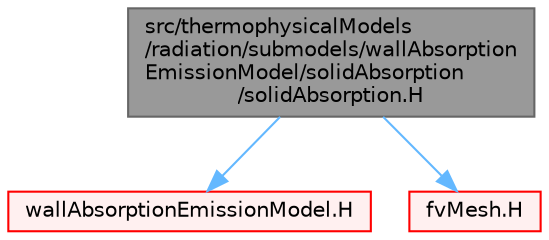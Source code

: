 digraph "src/thermophysicalModels/radiation/submodels/wallAbsorptionEmissionModel/solidAbsorption/solidAbsorption.H"
{
 // LATEX_PDF_SIZE
  bgcolor="transparent";
  edge [fontname=Helvetica,fontsize=10,labelfontname=Helvetica,labelfontsize=10];
  node [fontname=Helvetica,fontsize=10,shape=box,height=0.2,width=0.4];
  Node1 [id="Node000001",label="src/thermophysicalModels\l/radiation/submodels/wallAbsorption\lEmissionModel/solidAbsorption\l/solidAbsorption.H",height=0.2,width=0.4,color="gray40", fillcolor="grey60", style="filled", fontcolor="black",tooltip=" "];
  Node1 -> Node2 [id="edge1_Node000001_Node000002",color="steelblue1",style="solid",tooltip=" "];
  Node2 [id="Node000002",label="wallAbsorptionEmissionModel.H",height=0.2,width=0.4,color="red", fillcolor="#FFF0F0", style="filled",URL="$wallAbsorptionEmissionModel_8H.html",tooltip=" "];
  Node1 -> Node242 [id="edge2_Node000001_Node000242",color="steelblue1",style="solid",tooltip=" "];
  Node242 [id="Node000242",label="fvMesh.H",height=0.2,width=0.4,color="red", fillcolor="#FFF0F0", style="filled",URL="$fvMesh_8H.html",tooltip=" "];
}

